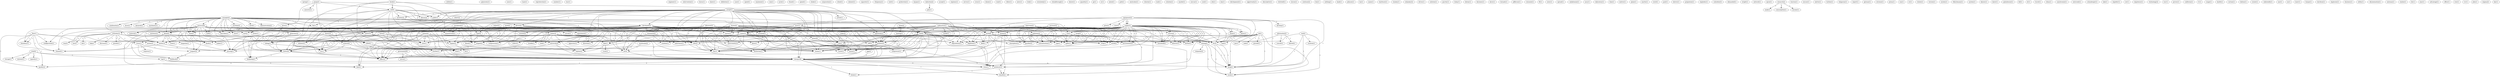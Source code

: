 digraph G {
  spring [ label="spring(1)" ];
  home [ label="home(2)" ];
  fuel [ label="fuel(4)" ];
  heating [ label="heating(1)" ];
  utilitie [ label="utilitie(1)" ];
  decrease [ label="decrease(1)" ];
  generates [ label="generates(1)" ];
  uses [ label="uses(1)" ];
  haze [ label="haze(1)" ];
  output [ label="output(3)" ];
  power [ label="power(8)" ];
  center [ label="center(2)" ];
  magnet [ label="magnet(2)" ];
  shaped [ label="shaped(2)" ];
  example [ label="example(4)" ];
  force [ label="force(1)" ];
  universe [ label="universe(8)" ];
  heat [ label="heat(2)" ];
  declared [ label="declared(1)" ];
  half [ label="half(2)" ];
  machinery [ label="machinery(1)" ];
  machine [ label="machine(2)" ];
  material [ label="material(1)" ];
  level [ label="level(1)" ];
  developed [ label="developed(3)" ];
  heat [ label="heat(2)" ];
  demonstration [ label="demonstration(2)" ];
  writer [ label="writer(1)" ];
  describes [ label="describes(1)" ];
  man [ label="man(1)" ];
  death [ label="death(1)" ];
  fly [ label="fly(2)" ];
  run [ label="run(1)" ];
  earth [ label="earth(8)" ];
  detail [ label="detail(2)" ];
  combination [ label="combination(1)" ];
  matter [ label="matter(3)" ];
  fact [ label="fact(2)" ];
  seems [ label="seems(3)" ];
  called [ label="called(1)" ];
  air [ label="air(4)" ];
  calls [ label="calls(2)" ];
  passing [ label="passing(1)" ];
  field [ label="field(1)" ];
  energy [ label="energy(48)" ];
  house [ label="house(1)" ];
  reproduction [ label="reproduction(1)" ];
  number [ label="number(1)" ];
  star [ label="star(1)" ];
  orthodox [ label="orthodox(3)" ];
  configuration [ label="configuration(1)" ];
  pollution [ label="pollution(2)" ];
  way [ label="way(2)" ];
  degradation [ label="degradation(1)" ];
  depletion [ label="depletion(1)" ];
  boundary [ label="boundary(1)" ];
  environment [ label="environment(2)" ];
  existence [ label="existence(1)" ];
  channel [ label="channel(1)" ];
  world [ label="world(2)" ];
  crisis [ label="crisis(1)" ];
  kind [ label="kind(1)" ];
  engineer [ label="engineer(1)" ];
  oil [ label="oil(3)" ];
  seek [ label="seek(1)" ];
  land [ label="land(1)" ];
  mining [ label="mining(2)" ];
  ground [ label="ground(1)" ];
  rape [ label="rape(1)" ];
  gas [ label="gas(1)" ];
  spills [ label="spills(1)" ];
  etc [ label="etc(2)" ];
  strip [ label="strip(1)" ];
  drop [ label="drop(1)" ];
  work [ label="work(1)" ];
  drop [ label="drop(2)" ];
  intervention [ label="intervention(1)" ];
  burns [ label="burns(1)" ];
  flow [ label="flow(1)" ];
  quality [ label="quality(2)" ];
  knew [ label="knew(1)" ];
  makes [ label="makes(1)" ];
  definition [ label="definition(1)" ];
  case [ label="case(1)" ];
  speed [ label="speed(1)" ];
  cover [ label="cover(1)" ];
  requires [ label="requires(1)" ];
  feedback [ label="feedback(2)" ];
  maximize [ label="maximize(1)" ];
  rain [ label="rain(1)" ];
  cycle [ label="cycle(1)" ];
  found [ label="found(1)" ];
  spend [ label="spend(1)" ];
  radioactive [ label="radioactive(1)" ];
  smoke [ label="smoke(1)" ];
  electricity [ label="electricity(1)" ];
  water [ label="water(3)" ];
  produce [ label="produce(3)" ];
  sea [ label="sea(1)" ];
  source [ label="source(2)" ];
  household [ label="household(1)" ];
  detector [ label="detector(1)" ];
  waste [ label="waste(1)" ];
  contamination [ label="contamination(1)" ];
  steam [ label="steam(1)" ];
  deuterium [ label="deuterium(1)" ];
  city [ label="city(1)" ];
  choke [ label="choke(1)" ];
  pump [ label="pump(3)" ];
  coil [ label="coil(5)" ];
  converts [ label="converts(1)" ];
  reaches [ label="reaches(1)" ];
  motor [ label="motor(6)" ];
  corporation [ label="corporation(1)" ];
  joseph [ label="joseph(1)" ];
  article [ label="article(1)" ];
  public [ label="public(1)" ];
  inventor [ label="inventor(2)" ];
  type [ label="type(2)" ];
  device [ label="device(4)" ];
  library [ label="library(2)" ];
  reactor [ label="reactor(1)" ];
  invented [ label="invented(1)" ];
  university [ label="university(2)" ];
  loan [ label="loan(1)" ];
  try [ label="try(1)" ];
  wheel [ label="wheel(1)" ];
  chemist [ label="chemist(1)" ];
  capacitor [ label="capacitor(1)" ];
  frequency [ label="frequency(1)" ];
  watt [ label="watt(1)" ];
  production [ label="production(1)" ];
  hyypia [ label="hyypia(1)" ];
  induction [ label="induction(2)" ];
  plus [ label="plus(1)" ];
  accept [ label="accept(1)" ];
  explains [ label="explains(1)" ];
  law [ label="law(2)" ];
  decrease [ label="decrease(1)" ];
  nd [ label="nd(1)" ];
  cover [ label="cover(1)" ];
  help [ label="help(1)" ];
  motion [ label="motion(3)" ];
  science [ label="science(4)" ];
  pseudo [ label="pseudo(1)" ];
  serves [ label="serves(1)" ];
  cross [ label="cross(1)" ];
  dozen [ label="dozen(1)" ];
  read [ label="read(1)" ];
  viktor [ label="viktor(1)" ];
  news [ label="news(1)" ];
  trek [ label="trek(1)" ];
  everybody [ label="everybody(1)" ];
  breakthrough [ label="breakthrough(1)" ];
  desire [ label="desire(1)" ];
  quantity [ label="quantity(1)" ];
  go [ label="go(1)" ];
  ec [ label="ec(1)" ];
  spark [ label="spark(2)" ];
  circuit [ label="circuit(1)" ];
  equipment [ label="equipment(2)" ];
  mass [ label="mass(1)" ];
  develop [ label="develop(1)" ];
  supply [ label="supply(1)" ];
  money [ label="money(2)" ];
  price [ label="price(1)" ];
  supply [ label="supply(3)" ];
  start [ label="start(1)" ];
  producer [ label="producer(3)" ];
  drive [ label="drive(1)" ];
  generator [ label="generator(2)" ];
  heatpump [ label="heatpump(1)" ];
  metal [ label="metal(1)" ];
  path [ label="path(1)" ];
  neutralize [ label="neutralize(1)" ];
  smog [ label="smog(2)" ];
  atmosphere [ label="atmosphere(1)" ];
  velocity [ label="velocity(1)" ];
  companie [ label="companie(2)" ];
  lack [ label="lack(1)" ];
  rotation [ label="rotation(1)" ];
  market [ label="market(1)" ];
  cnsvax [ label="cnsvax(1)" ];
  soul [ label="soul(1)" ];
  edu [ label="edu(1)" ];
  place [ label="place(1)" ];
  spectrometry [ label="spectrometry(1)" ];
  take [ label="take(1)" ];
  explain [ label="explain(2)" ];
  erosion [ label="erosion(2)" ];
  effect [ label="effect(2)" ];
  dan [ label="dan(1)" ];
  development [ label="development(1)" ];
  flow [ label="flow(1)" ];
  book [ label="book(2)" ];
  tubing [ label="tubing(1)" ];
  opportunity [ label="opportunity(1)" ];
  descriptive [ label="descriptive(1)" ];
  took [ label="took(1)" ];
  collect [ label="collect(1)" ];
  trouble [ label="trouble(1)" ];
  direction [ label="direction(1)" ];
  apparatus [ label="apparatus(1)" ];
  enhance [ label="enhance(1)" ];
  twitchell [ label="twitchell(1)" ];
  larson [ label="larson(1)" ];
  increase [ label="increase(3)" ];
  gasoline [ label="gasoline(2)" ];
  wind [ label="wind(2)" ];
  capacity [ label="capacity(1)" ];
  storage [ label="storage(1)" ];
  existent [ label="existent(1)" ];
  tap [ label="tap(3)" ];
  continue [ label="continue(2)" ];
  box [ label="box(1)" ];
  nothing [ label="nothing(1)" ];
  bank [ label="bank(1)" ];
  johnson [ label="johnson(1)" ];
  tax [ label="tax(1)" ];
  name [ label="name(1)" ];
  beam [ label="beam(1)" ];
  decline [ label="decline(1)" ];
  shows [ label="shows(1)" ];
  hardware [ label="hardware(1)" ];
  stanley [ label="stanley(1)" ];
  eckankar [ label="eckankar(2)" ];
  drives [ label="drives(1)" ];
  solution [ label="solution(1)" ];
  drive [ label="drive(1)" ];
  transmission [ label="transmission(1)" ];
  gravity [ label="gravity(1)" ];
  today [ label="today(1)" ];
  dewey [ label="dewey(1)" ];
  becomes [ label="becomes(1)" ];
  davis [ label="davis(1)" ];
  robert [ label="robert(2)" ];
  tornado [ label="tornado(1)" ];
  jefferson [ label="jefferson(1)" ];
  resonate [ label="resonate(1)" ];
  fit [ label="fit(1)" ];
  uwec [ label="uwec(1)" ];
  information [ label="information(2)" ];
  consult [ label="consult(1)" ];
  altered [ label="altered(1)" ];
  spread [ label="spread(1)" ];
  mokelumne [ label="mokelumne(1)" ];
  order [ label="order(2)" ];
  self [ label="self(3)" ];
  compression [ label="compression(1)" ];
  diesel [ label="diesel(1)" ];
  ratio [ label="ratio(1)" ];
  engine [ label="engine(3)" ];
  navy [ label="navy(1)" ];
  capacitance [ label="capacitance(1)" ];
  combine [ label="combine(1)" ];
  inductance [ label="inductance(1)" ];
  compressor [ label="compressor(1)" ];
  fusion [ label="fusion(4)" ];
  laboratory [ label="laboratory(1)" ];
  time [ label="time(1)" ];
  mcclintock [ label="mcclintock(1)" ];
  motive [ label="motive(1)" ];
  plane [ label="plane(1)" ];
  martin [ label="martin(1)" ];
  intervene [ label="intervene(2)" ];
  word [ label="word(1)" ];
  paul [ label="paul(1)" ];
  electro [ label="electro(1)" ];
  propulsion [ label="propulsion(1)" ];
  benefit [ label="benefit(2)" ];
  implodes [ label="implodes(1)" ];
  resonance [ label="resonance(2)" ];
  subsidize [ label="subsidize(3)" ];
  demanded [ label="demanded(1)" ];
  magazine [ label="magazine(1)" ];
  front [ label="front(1)" ];
  wright [ label="wright(1)" ];
  network [ label="network(1)" ];
  spiral [ label="spiral(1)" ];
  research [ label="research(2)" ];
  make [ label="make(1)" ];
  consumption [ label="consumption(1)" ];
  income [ label="income(1)" ];
  tourism [ label="tourism(1)" ];
  excuse [ label="excuse(1)" ];
  melvin [ label="melvin(1)" ];
  turbine [ label="turbine(1)" ];
  bulgarian [ label="bulgarian(1)" ];
  report [ label="report(1)" ];
  theory [ label="theory(2)" ];
  german [ label="german(1)" ];
  revenue [ label="revenue(1)" ];
  physicist [ label="physicist(3)" ];
  jorma [ label="jorma(1)" ];
  sun [ label="sun(1)" ];
  sri [ label="sri(1)" ];
  gap [ label="gap(2)" ];
  crash [ label="crash(1)" ];
  violate [ label="violate(1)" ];
  version [ label="version(1)" ];
  coal [ label="coal(2)" ];
  uranium [ label="uranium(1)" ];
  society [ label="society(1)" ];
  fleischmann [ label="fleischmann(1)" ];
  system [ label="system(1)" ];
  kinesis [ label="kinesis(1)" ];
  know [ label="know(1)" ];
  greenhouse [ label="greenhouse(1)" ];
  hill [ label="hill(1)" ];
  dr [ label="dr(1)" ];
  travel [ label="travel(1)" ];
  china [ label="china(1)" ];
  synchronize [ label="synchronize(1)" ];
  mcelwaine [ label="mcelwaine(2)" ];
  patent [ label="patent(4)" ];
  newcomb [ label="newcomb(1)" ];
  schauberger [ label="schauberger(1)" ];
  lake [ label="lake(1)" ];
  tesla [ label="tesla(2)" ];
  impeller [ label="impeller(1)" ];
  uw [ label="uw(1)" ];
  impotence [ label="impotence(1)" ];
  technology [ label="technology(2)" ];
  war [ label="war(1)" ];
  proves [ label="proves(1)" ];
  joseph [ label="joseph(1)" ];
  california [ label="california(1)" ];
  lot [ label="lot(1)" ];
  tv [ label="tv(1)" ];
  range [ label="range(1)" ];
  health [ label="health(1)" ];
  curtain [ label="curtain(1)" ];
  helium [ label="helium(1)" ];
  create [ label="create(1)" ];
  zokwendle [ label="zokwendle(1)" ];
  mat [ label="mat(1)" ];
  un [ label="un(1)" ];
  laser [ label="laser(1)" ];
  torque [ label="torque(1)" ];
  davidson [ label="davidson(1)" ];
  implosion [ label="implosion(1)" ];
  business [ label="business(1)" ];
  utility [ label="utility(1)" ];
  dissemination [ label="dissemination(1)" ];
  newman [ label="newman(1)" ];
  realize [ label="realize(1)" ];
  dis [ label="dis(1)" ];
  year [ label="year(1)" ];
  advantage [ label="advantage(1)" ];
  government [ label="government(6)" ];
  serve [ label="serve(1)" ];
  office [ label="office(1)" ];
  iron [ label="iron(1)" ];
  whole [ label="whole(1)" ];
  vcr [ label="vcr(1)" ];
  john [ label="john(1)" ];
  migma [ label="migma(2)" ];
  key [ label="key(1)" ];
  home -> fuel [ label="1" ];
  home -> heating [ label="1" ];
  output -> power [ label="1" ];
  output -> center [ label="1" ];
  output -> magnet [ label="1" ];
  output -> shaped [ label="1" ];
  example -> force [ label="1" ];
  example -> universe [ label="2" ];
  example -> heat [ label="1" ];
  example -> declared [ label="1" ];
  example -> half [ label="1" ];
  example -> machinery [ label="1" ];
  example -> machine [ label="1" ];
  example -> material [ label="1" ];
  example -> level [ label="1" ];
  example -> developed [ label="1" ];
  example -> heat [ label="1" ];
  example -> demonstration [ label="1" ];
  example -> writer [ label="1" ];
  example -> describes [ label="1" ];
  example -> man [ label="1" ];
  example -> death [ label="1" ];
  example -> fly [ label="1" ];
  example -> run [ label="1" ];
  example -> earth [ label="1" ];
  example -> detail [ label="1" ];
  example -> combination [ label="1" ];
  example -> matter [ label="1" ];
  example -> fact [ label="1" ];
  example -> seems [ label="1" ];
  example -> called [ label="1" ];
  example -> air [ label="1" ];
  example -> calls [ label="1" ];
  example -> passing [ label="1" ];
  example -> field [ label="1" ];
  example -> energy [ label="2" ];
  power -> house [ label="2" ];
  universe -> heat [ label="3" ];
  universe -> half [ label="3" ];
  universe -> orthodox [ label="1" ];
  universe -> material [ label="3" ];
  universe -> configuration [ label="1" ];
  universe -> pollution [ label="1" ];
  universe -> heat [ label="3" ];
  universe -> describes [ label="3" ];
  universe -> death [ label="3" ];
  universe -> way [ label="1" ];
  universe -> fuel [ label="1" ];
  universe -> degradation [ label="1" ];
  universe -> detail [ label="3" ];
  universe -> depletion [ label="1" ];
  universe -> matter [ label="4" ];
  universe -> boundary [ label="1" ];
  universe -> called [ label="1" ];
  universe -> environment [ label="1" ];
  universe -> calls [ label="3" ];
  universe -> passing [ label="3" ];
  universe -> existence [ label="1" ];
  universe -> channel [ label="1" ];
  universe -> world [ label="1" ];
  universe -> energy [ label="3" ];
  universe -> crisis [ label="1" ];
  universe -> kind [ label="1" ];
  oil -> seek [ label="1" ];
  oil -> land [ label="1" ];
  oil -> mining [ label="1" ];
  oil -> ground [ label="1" ];
  oil -> rape [ label="1" ];
  oil -> gas [ label="1" ];
  oil -> spills [ label="1" ];
  oil -> etc [ label="2" ];
  oil -> strip [ label="1" ];
  oil -> drop [ label="1" ];
  oil -> work [ label="1" ];
  oil -> drop [ label="1" ];
  flow -> configuration [ label="1" ];
  flow -> matter [ label="1" ];
  flow -> boundary [ label="1" ];
  flow -> channel [ label="1" ];
  flow -> quality [ label="1" ];
  heat -> makes [ label="2" ];
  heat -> death [ label="1" ];
  cover -> requires [ label="1" ];
  cover -> magnet [ label="1" ];
  cover -> feedback [ label="1" ];
  radioactive -> land [ label="1" ];
  radioactive -> mining [ label="1" ];
  radioactive -> rape [ label="1" ];
  radioactive -> smoke [ label="1" ];
  radioactive -> electricity [ label="2" ];
  radioactive -> water [ label="2" ];
  radioactive -> fuel [ label="2" ];
  radioactive -> produce [ label="2" ];
  radioactive -> house [ label="2" ];
  radioactive -> sea [ label="2" ];
  radioactive -> spills [ label="1" ];
  radioactive -> source [ label="1" ];
  radioactive -> etc [ label="1" ];
  radioactive -> household [ label="1" ];
  radioactive -> detector [ label="1" ];
  radioactive -> waste [ label="2" ];
  radioactive -> strip [ label="1" ];
  radioactive -> contamination [ label="1" ];
  radioactive -> steam [ label="2" ];
  radioactive -> deuterium [ label="2" ];
  radioactive -> city [ label="2" ];
  pump -> coil [ label="1" ];
  pump -> converts [ label="2" ];
  pump -> shaped [ label="1" ];
  pump -> reaches [ label="1" ];
  pump -> motor [ label="2" ];
  joseph -> article [ label="1" ];
  joseph -> developed [ label="1" ];
  joseph -> public [ label="1" ];
  joseph -> inventor [ label="1" ];
  joseph -> electricity [ label="1" ];
  joseph -> water [ label="1" ];
  joseph -> type [ label="1" ];
  joseph -> device [ label="1" ];
  joseph -> fuel [ label="1" ];
  joseph -> library [ label="1" ];
  joseph -> produce [ label="1" ];
  joseph -> reactor [ label="1" ];
  joseph -> house [ label="1" ];
  joseph -> sea [ label="1" ];
  joseph -> waste [ label="1" ];
  joseph -> motor [ label="1" ];
  joseph -> invented [ label="1" ];
  joseph -> university [ label="1" ];
  joseph -> steam [ label="1" ];
  joseph -> calls [ label="1" ];
  joseph -> loan [ label="1" ];
  joseph -> deuterium [ label="1" ];
  joseph -> try [ label="1" ];
  joseph -> city [ label="1" ];
  machine -> writer [ label="1" ];
  machine -> man [ label="1" ];
  machine -> fact [ label="1" ];
  machine -> seems [ label="1" ];
  induction -> plus [ label="1" ];
  orthodox -> law [ label="1" ];
  orthodox -> decrease [ label="1" ];
  orthodox -> way [ label="2" ];
  orthodox -> nd [ label="1" ];
  orthodox -> called [ label="1" ];
  orthodox -> cover [ label="2" ];
  orthodox -> help [ label="2" ];
  orthodox -> motion [ label="1" ];
  orthodox -> science [ label="3" ];
  orthodox -> pseudo [ label="1" ];
  orthodox -> energy [ label="1" ];
  spark -> circuit [ label="1" ];
  spark -> center [ label="1" ];
  spark -> magnet [ label="1" ];
  spark -> shaped [ label="1" ];
  spark -> energy [ label="1" ];
  equipment -> mass [ label="1" ];
  equipment -> develop [ label="1" ];
  equipment -> supply [ label="1" ];
  equipment -> money [ label="1" ];
  equipment -> price [ label="1" ];
  equipment -> supply [ label="1" ];
  equipment -> start [ label="1" ];
  equipment -> produce [ label="1" ];
  equipment -> etc [ label="1" ];
  equipment -> drop [ label="1" ];
  equipment -> drop [ label="1" ];
  equipment -> producer [ label="1" ];
  drive -> generator [ label="1" ];
  drive -> heatpump [ label="1" ];
  smog -> mining [ label="1" ];
  smog -> rape [ label="1" ];
  smog -> spills [ label="1" ];
  smog -> etc [ label="1" ];
  smog -> strip [ label="1" ];
  smog -> atmosphere [ label="1" ];
  smog -> contamination [ label="1" ];
  mining -> companie [ label="1" ];
  mining -> drop [ label="1" ];
  mining -> work [ label="1" ];
  mining -> drop [ label="1" ];
  mass -> heat [ label="1" ];
  mass -> place [ label="1" ];
  mass -> produce [ label="1" ];
  mass -> spectrometry [ label="1" ];
  mass -> take [ label="1" ];
  mass -> explain [ label="1" ];
  mass -> energy [ label="1" ];
  mass -> producer [ label="1" ];
  developed -> heat [ label="1" ];
  developed -> erosion [ label="1" ];
  developed -> describes [ label="1" ];
  developed -> electricity [ label="1" ];
  developed -> water [ label="1" ];
  developed -> death [ label="1" ];
  developed -> fuel [ label="1" ];
  developed -> detail [ label="1" ];
  developed -> produce [ label="1" ];
  developed -> reactor [ label="1" ];
  developed -> house [ label="1" ];
  developed -> sea [ label="1" ];
  developed -> shaped [ label="1" ];
  developed -> matter [ label="1" ];
  developed -> waste [ label="1" ];
  developed -> explain [ label="1" ];
  developed -> steam [ label="1" ];
  developed -> calls [ label="2" ];
  developed -> passing [ label="1" ];
  developed -> deuterium [ label="1" ];
  developed -> city [ label="1" ];
  developed -> energy [ label="2" ];
  pollution -> rape [ label="1" ];
  pollution -> degradation [ label="1" ];
  pollution -> depletion [ label="1" ];
  pollution -> spills [ label="1" ];
  pollution -> etc [ label="1" ];
  pollution -> strip [ label="1" ];
  pollution -> environment [ label="1" ];
  pollution -> contamination [ label="1" ];
  pollution -> effect [ label="1" ];
  heat -> death [ label="1" ];
  flow -> matter [ label="1" ];
  flow -> boundary [ label="1" ];
  flow -> channel [ label="1" ];
  flow -> quality [ label="1" ];
  book -> coil [ label="1" ];
  book -> water [ label="1" ];
  book -> tubing [ label="1" ];
  book -> shaped [ label="1" ];
  book -> reaches [ label="1" ];
  center -> magnet [ label="1" ];
  center -> took [ label="1" ];
  center -> place [ label="1" ];
  center -> collect [ label="1" ];
  center -> trouble [ label="1" ];
  center -> direction [ label="1" ];
  center -> spectrometry [ label="1" ];
  center -> shaped [ label="1" ];
  center -> take [ label="1" ];
  center -> explain [ label="1" ];
  center -> apparatus [ label="1" ];
  coil -> public [ label="1" ];
  coil -> inventor [ label="1" ];
  coil -> type [ label="1" ];
  coil -> device [ label="1" ];
  coil -> tubing [ label="1" ];
  coil -> library [ label="1" ];
  coil -> reaches [ label="1" ];
  coil -> motor [ label="1" ];
  coil -> university [ label="1" ];
  coil -> loan [ label="1" ];
  coil -> enhance [ label="3" ];
  coil -> try [ label="1" ];
  coil -> energy [ label="1" ];
  magnet -> feedback [ label="1" ];
  increase -> money [ label="1" ];
  increase -> spills [ label="2" ];
  increase -> etc [ label="2" ];
  increase -> strip [ label="2" ];
  increase -> contamination [ label="2" ];
  increase -> effect [ label="2" ];
  increase -> gasoline [ label="1" ];
  wind -> capacity [ label="1" ];
  wind -> storage [ label="1" ];
  wind -> existent [ label="1" ];
  wind -> tap [ label="1" ];
  wind -> energy [ label="1" ];
  supply -> run [ label="1" ];
  supply -> fuel [ label="1" ];
  supply -> degradation [ label="1" ];
  supply -> earth [ label="1" ];
  supply -> depletion [ label="1" ];
  supply -> beam [ label="1" ];
  supply -> spills [ label="1" ];
  supply -> source [ label="1" ];
  supply -> etc [ label="2" ];
  supply -> household [ label="1" ];
  supply -> detector [ label="1" ];
  supply -> strip [ label="1" ];
  supply -> decline [ label="1" ];
  supply -> shows [ label="1" ];
  supply -> environment [ label="1" ];
  supply -> contamination [ label="1" ];
  supply -> effect [ label="1" ];
  supply -> world [ label="1" ];
  supply -> crisis [ label="1" ];
  supply -> kind [ label="1" ];
  inventor -> drive [ label="1" ];
  inventor -> transmission [ label="1" ];
  water -> tubing [ label="2" ];
  water -> produce [ label="1" ];
  water -> house [ label="1" ];
  water -> shaped [ label="1" ];
  water -> reaches [ label="1" ];
  water -> waste [ label="1" ];
  water -> motor [ label="1" ];
  water -> steam [ label="1" ];
  water -> city [ label="1" ];
  water -> energy [ label="1" ];
  robert -> fly [ label="1" ];
  robert -> air [ label="1" ];
  information -> consult [ label="1" ];
  information -> altered [ label="1" ];
  information -> etc [ label="1" ];
  generator -> tubing [ label="1" ];
  generator -> heatpump [ label="1" ];
  money -> produce [ label="1" ];
  money -> gasoline [ label="1" ];
  money -> energy [ label="1" ];
  money -> producer [ label="1" ];
  supply -> run [ label="1" ];
  supply -> fuel [ label="1" ];
  supply -> degradation [ label="1" ];
  supply -> earth [ label="1" ];
  supply -> depletion [ label="1" ];
  supply -> beam [ label="1" ];
  supply -> spills [ label="1" ];
  supply -> source [ label="1" ];
  supply -> etc [ label="2" ];
  supply -> household [ label="1" ];
  supply -> detector [ label="1" ];
  supply -> strip [ label="1" ];
  supply -> decline [ label="1" ];
  supply -> shows [ label="1" ];
  supply -> environment [ label="1" ];
  supply -> contamination [ label="1" ];
  supply -> effect [ label="1" ];
  supply -> world [ label="1" ];
  supply -> crisis [ label="1" ];
  supply -> kind [ label="1" ];
  fly -> fact [ label="1" ];
  fly -> seems [ label="1" ];
  order -> self [ label="1" ];
  type -> compression [ label="1" ];
  type -> diesel [ label="1" ];
  type -> ratio [ label="1" ];
  type -> engine [ label="1" ];
  device -> capacitance [ label="1" ];
  device -> earth [ label="2" ];
  device -> compression [ label="2" ];
  device -> diesel [ label="2" ];
  device -> combine [ label="1" ];
  device -> seems [ label="2" ];
  device -> ratio [ label="2" ];
  device -> engine [ label="2" ];
  device -> motor [ label="1" ];
  device -> effect [ label="2" ];
  device -> inductance [ label="1" ];
  device -> energy [ label="2" ];
  run -> spills [ label="1" ];
  run -> etc [ label="1" ];
  run -> strip [ label="1" ];
  run -> contamination [ label="1" ];
  run -> effect [ label="1" ];
  run -> field [ label="1" ];
  fuel -> degradation [ label="1" ];
  fuel -> produce [ label="1" ];
  fuel -> depletion [ label="1" ];
  fuel -> house [ label="1" ];
  fuel -> sea [ label="1" ];
  fuel -> self [ label="1" ];
  fuel -> waste [ label="1" ];
  fuel -> compressor [ label="1" ];
  fuel -> environment [ label="1" ];
  fuel -> steam [ label="1" ];
  fuel -> air [ label="1" ];
  fuel -> world [ label="1" ];
  fuel -> city [ label="1" ];
  fuel -> energy [ label="1" ];
  fuel -> crisis [ label="1" ];
  fusion -> collect [ label="1" ];
  fusion -> trouble [ label="1" ];
  fusion -> produce [ label="1" ];
  fusion -> reactor [ label="1" ];
  fusion -> house [ label="1" ];
  fusion -> direction [ label="1" ];
  fusion -> sea [ label="1" ];
  fusion -> spectrometry [ label="1" ];
  fusion -> take [ label="1" ];
  fusion -> waste [ label="1" ];
  fusion -> explain [ label="1" ];
  fusion -> apparatus [ label="1" ];
  fusion -> invented [ label="1" ];
  fusion -> steam [ label="1" ];
  fusion -> calls [ label="1" ];
  fusion -> deuterium [ label="1" ];
  fusion -> city [ label="1" ];
  fusion -> energy [ label="1" ];
  drive -> heatpump [ label="1" ];
  mcclintock -> earth [ label="1" ];
  mcclintock -> compression [ label="1" ];
  mcclintock -> diesel [ label="1" ];
  mcclintock -> transmission [ label="1" ];
  mcclintock -> seems [ label="1" ];
  mcclintock -> ratio [ label="1" ];
  mcclintock -> engine [ label="1" ];
  mcclintock -> effect [ label="1" ];
  mcclintock -> energy [ label="1" ];
  intervene -> earth [ label="1" ];
  intervene -> spills [ label="1" ];
  intervene -> etc [ label="1" ];
  intervene -> strip [ label="1" ];
  intervene -> decline [ label="1" ];
  intervene -> contamination [ label="1" ];
  intervene -> effect [ label="1" ];
  intervene -> energy [ label="1" ];
  earth -> compression [ label="1" ];
  earth -> spills [ label="1" ];
  earth -> etc [ label="1" ];
  earth -> diesel [ label="1" ];
  earth -> strip [ label="1" ];
  earth -> combine [ label="1" ];
  earth -> decline [ label="1" ];
  earth -> ratio [ label="1" ];
  earth -> atmosphere [ label="1" ];
  earth -> engine [ label="1" ];
  earth -> environment [ label="1" ];
  earth -> contamination [ label="1" ];
  earth -> effect [ label="2" ];
  earth -> inductance [ label="1" ];
  earth -> field [ label="1" ];
  earth -> energy [ label="1" ];
  earth -> benefit [ label="1" ];
  resonance -> combine [ label="1" ];
  resonance -> inductance [ label="1" ];
  resonance -> energy [ label="1" ];
  tubing -> reaches [ label="1" ];
  tubing -> motor [ label="1" ];
  detail -> magazine [ label="1" ];
  detail -> front [ label="1" ];
  detail -> matter [ label="1" ];
  detail -> feedback [ label="1" ];
  detail -> cover [ label="1" ];
  detail -> passing [ label="1" ];
  detail -> energy [ label="1" ];
  produce -> house [ label="1" ];
  produce -> waste [ label="1" ];
  produce -> steam [ label="1" ];
  produce -> city [ label="1" ];
  produce -> producer [ label="1" ];
  research -> make [ label="1" ];
  research -> consumption [ label="1" ];
  research -> income [ label="1" ];
  theory -> matter [ label="1" ];
  theory -> calls [ label="1" ];
  theory -> passing [ label="1" ];
  theory -> energy [ label="1" ];
  shaped -> reaches [ label="1" ];
  shaped -> explain [ label="1" ];
  physicist -> matter [ label="1" ];
  physicist -> waste [ label="1" ];
  physicist -> invented [ label="1" ];
  physicist -> steam [ label="1" ];
  physicist -> air [ label="1" ];
  physicist -> calls [ label="2" ];
  physicist -> passing [ label="1" ];
  physicist -> deuterium [ label="1" ];
  physicist -> city [ label="1" ];
  self -> compressor [ label="1" ];
  self -> air [ label="1" ];
  matter -> passing [ label="2" ];
  matter -> channel [ label="1" ];
  gap -> energy [ label="1" ];
  take -> explain [ label="1" ];
  take -> crash [ label="1" ];
  coal -> etc [ label="1" ];
  coal -> uranium [ label="1" ];
  coal -> drop [ label="1" ];
  coal -> work [ label="1" ];
  coal -> drop [ label="1" ];
  source -> household [ label="1" ];
  source -> detector [ label="1" ];
  etc -> drop [ label="1" ];
  etc -> work [ label="1" ];
  etc -> drop [ label="1" ];
  mcelwaine -> air [ label="1" ];
  seems -> ratio [ label="1" ];
  seems -> engine [ label="1" ];
  seems -> effect [ label="1" ];
  seems -> channel [ label="1" ];
  seems -> energy [ label="2" ];
  patent -> ratio [ label="1" ];
  patent -> engine [ label="1" ];
  patent -> motor [ label="1" ];
  patent -> university [ label="1" ];
  patent -> effect [ label="1" ];
  patent -> loan [ label="1" ];
  patent -> try [ label="1" ];
  patent -> energy [ label="2" ];
  tesla -> motor [ label="1" ];
  tesla -> university [ label="1" ];
  tesla -> loan [ label="1" ];
  tesla -> enhance [ label="1" ];
  tesla -> try [ label="1" ];
  tesla -> energy [ label="1" ];
  joseph -> motor [ label="1" ];
  joseph -> invented [ label="1" ];
  joseph -> university [ label="1" ];
  joseph -> steam [ label="1" ];
  joseph -> calls [ label="1" ];
  joseph -> loan [ label="1" ];
  joseph -> deuterium [ label="1" ];
  joseph -> try [ label="1" ];
  joseph -> city [ label="1" ];
  engine -> lot [ label="1" ];
  called -> energy [ label="1" ];
  environment -> benefit [ label="1" ];
  drop -> work [ label="1" ];
  motor -> effect [ label="1" ];
  motor -> heatpump [ label="1" ];
  motor -> energy [ label="1" ];
  invented -> steam [ label="1" ];
  invented -> calls [ label="1" ];
  invented -> deuterium [ label="1" ];
  invented -> city [ label="1" ];
  invented -> energy [ label="1" ];
  university -> loan [ label="1" ];
  university -> energy [ label="1" ];
  air -> effect [ label="1" ];
  air -> energy [ label="1" ];
  calls -> passing [ label="1" ];
  calls -> deuterium [ label="1" ];
  calls -> city [ label="1" ];
  motion -> passing [ label="2" ];
  science -> try [ label="1" ];
  science -> energy [ label="2" ];
  world -> crisis [ label="1" ];
  tap -> crisis [ label="1" ];
  tap -> kind [ label="1" ];
  government -> energy [ label="1" ];
  government -> serve [ label="1" ];
  energy -> drop [ label="4" ];
  energy -> crisis [ label="3" ];
  energy -> producer [ label="5" ];
  energy -> benefit [ label="1" ];
  energy -> quality [ label="4" ];
  energy -> kind [ label="3" ];
  energy -> whole [ label="1" ];
  producer -> benefit [ label="1" ];
  producer -> whole [ label="1" ];
}

